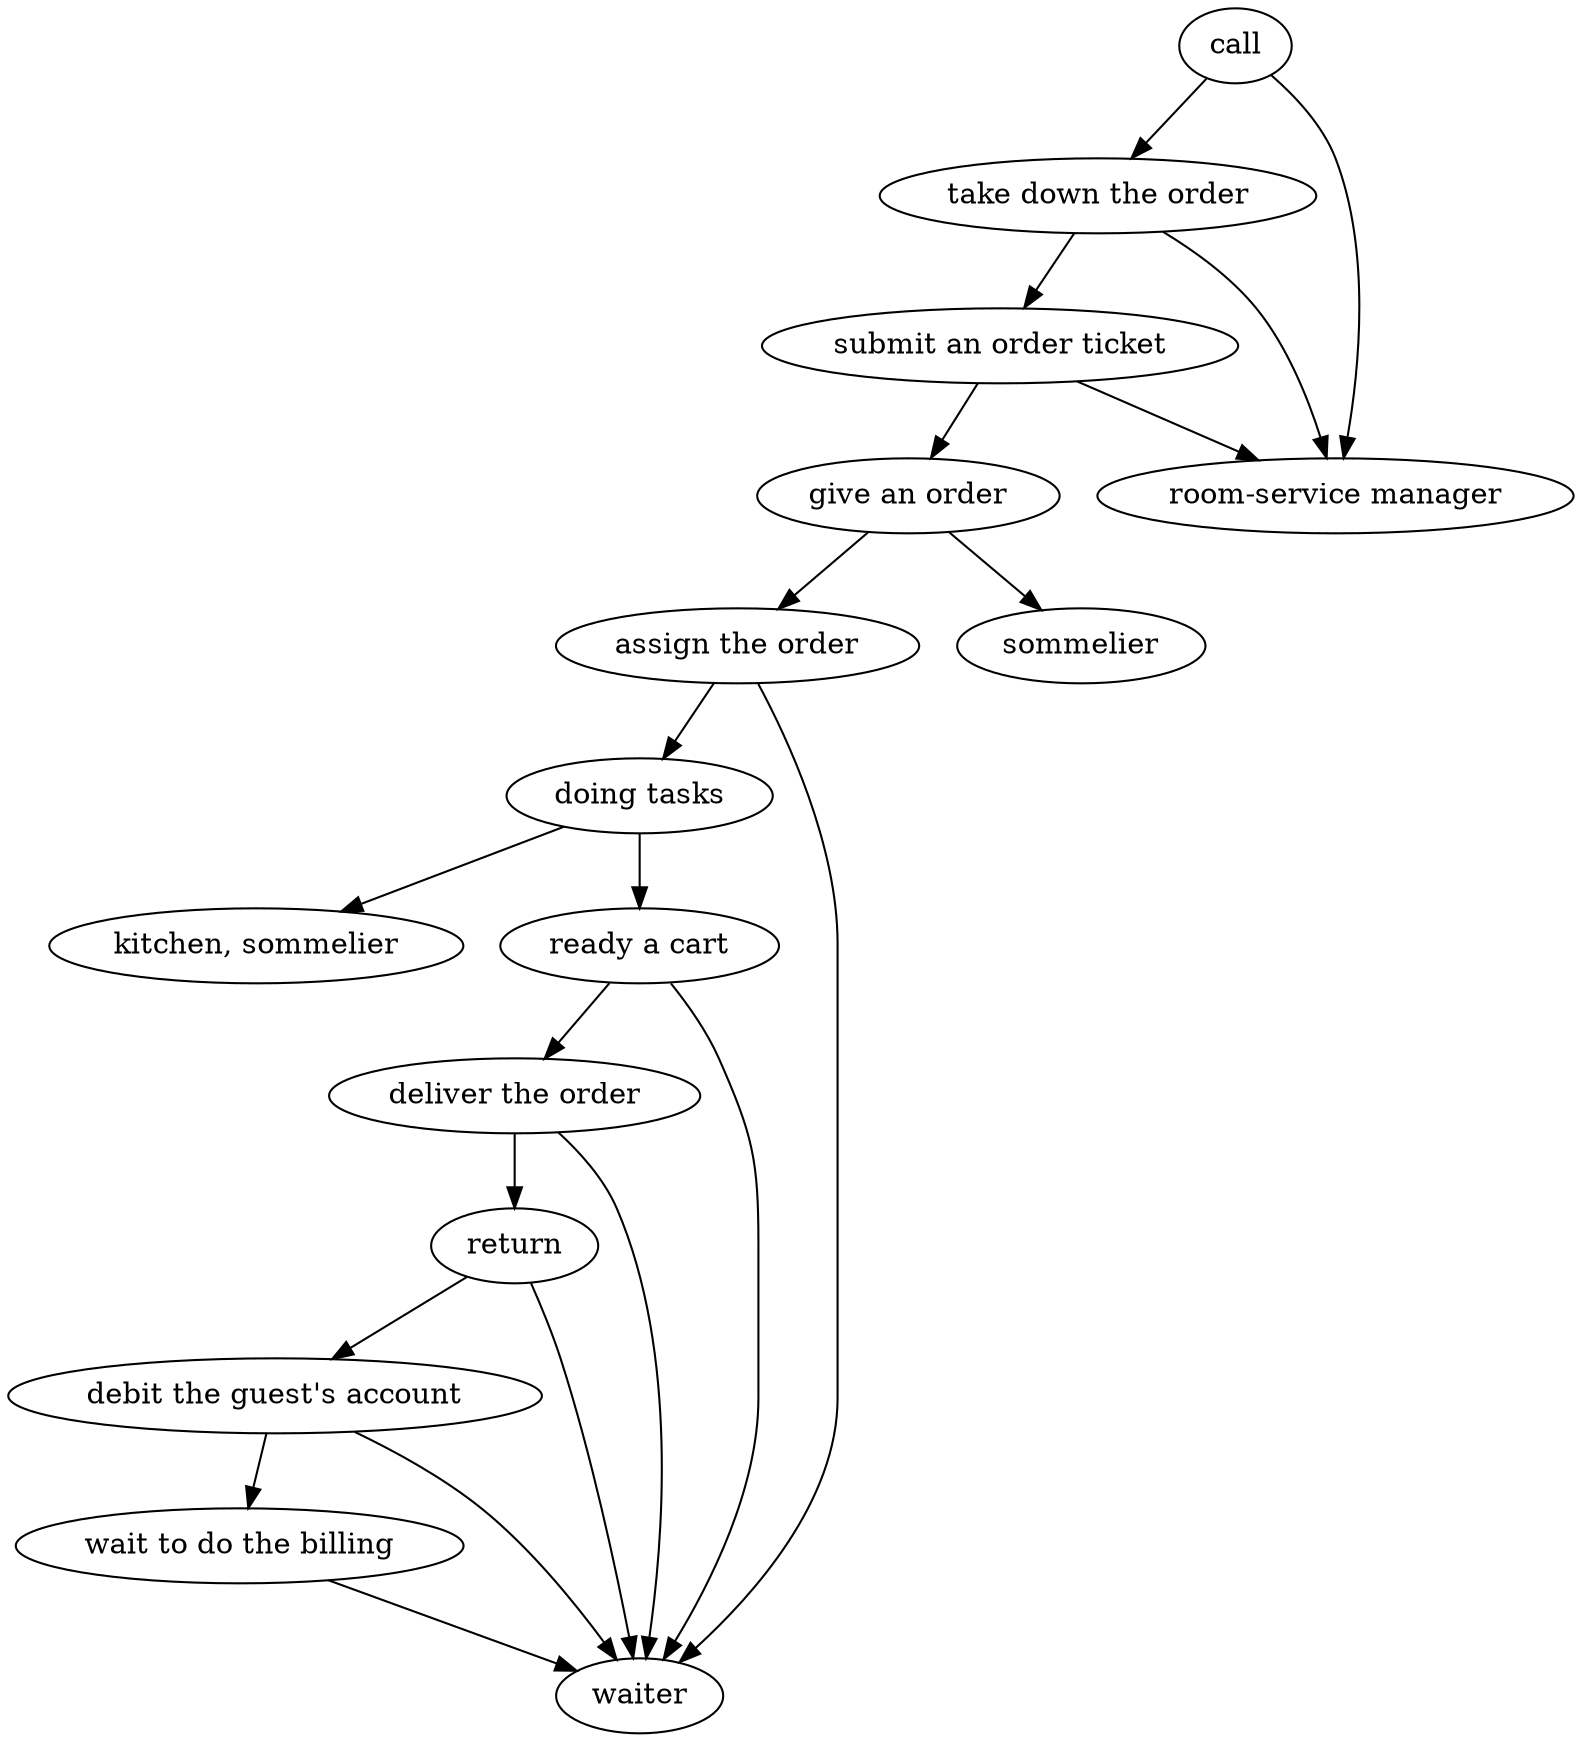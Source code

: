 strict digraph "doc-1.3" {
	graph [name="doc-1.3"];
	call	[attrs="{'type': 'Activity', 'label': 'call'}"];
	"take down the order"	[attrs="{'type': 'Activity', 'label': 'take down the order'}"];
	call -> "take down the order"	[attrs="{'type': 'flow', 'label': 'flow'}"];
	"room-service manager"	[attrs="{'type': 'Actor', 'label': 'room-service manager'}"];
	call -> "room-service manager"	[attrs="{'type': 'actor performer', 'label': 'actor performer'}"];
	"submit an order ticket"	[attrs="{'type': 'Activity', 'label': 'submit an order ticket'}"];
	"take down the order" -> "submit an order ticket"	[attrs="{'type': 'flow', 'label': 'flow'}"];
	"take down the order" -> "room-service manager"	[attrs="{'type': 'actor performer', 'label': 'actor performer'}"];
	"give an order"	[attrs="{'type': 'Activity', 'label': 'give an order'}"];
	"submit an order ticket" -> "give an order"	[attrs="{'type': 'flow', 'label': 'flow'}"];
	"submit an order ticket" -> "room-service manager"	[attrs="{'type': 'actor performer', 'label': 'actor performer'}"];
	"assign the order"	[attrs="{'type': 'Activity', 'label': 'assign the order'}"];
	"give an order" -> "assign the order"	[attrs="{'type': 'flow', 'label': 'flow'}"];
	sommelier	[attrs="{'type': 'Actor', 'label': 'sommelier'}"];
	"give an order" -> sommelier	[attrs="{'type': 'actor performer', 'label': 'actor performer'}"];
	"doing tasks"	[attrs="{'type': 'Activity', 'label': 'doing tasks'}"];
	"assign the order" -> "doing tasks"	[attrs="{'type': 'flow', 'label': 'flow'}"];
	waiter	[attrs="{'type': 'Actor', 'label': 'waiter'}"];
	"assign the order" -> waiter	[attrs="{'type': 'actor performer', 'label': 'actor performer'}"];
	"ready a cart"	[attrs="{'type': 'Activity', 'label': 'ready a cart'}"];
	"doing tasks" -> "ready a cart"	[attrs="{'type': 'flow', 'label': 'flow'}"];
	"kitchen, sommelier"	[attrs="{'type': 'Actor', 'label': 'kitchen, sommelier'}"];
	"doing tasks" -> "kitchen, sommelier"	[attrs="{'type': 'actor performer', 'label': 'actor performer'}"];
	"deliver the order"	[attrs="{'type': 'Activity', 'label': 'deliver the order'}"];
	"ready a cart" -> "deliver the order"	[attrs="{'type': 'flow', 'label': 'flow'}"];
	"ready a cart" -> waiter	[attrs="{'type': 'actor performer', 'label': 'actor performer'}"];
	return	[attrs="{'type': 'Activity', 'label': 'return'}"];
	"deliver the order" -> return	[attrs="{'type': 'flow', 'label': 'flow'}"];
	"deliver the order" -> waiter	[attrs="{'type': 'actor performer', 'label': 'actor performer'}"];
	"debit the guest's account"	[attrs="{'type': 'Activity', 'label': \"debit the guest's account\"}"];
	return -> "debit the guest's account"	[attrs="{'type': 'flow', 'label': 'flow'}"];
	return -> waiter	[attrs="{'type': 'actor performer', 'label': 'actor performer'}"];
	"wait to do the billing"	[attrs="{'type': 'Activity', 'label': 'wait to do the billing'}"];
	"debit the guest's account" -> "wait to do the billing"	[attrs="{'type': 'flow', 'label': 'flow'}"];
	"debit the guest's account" -> waiter	[attrs="{'type': 'actor performer', 'label': 'actor performer'}"];
	"wait to do the billing" -> waiter	[attrs="{'type': 'actor performer', 'label': 'actor performer'}"];
}
